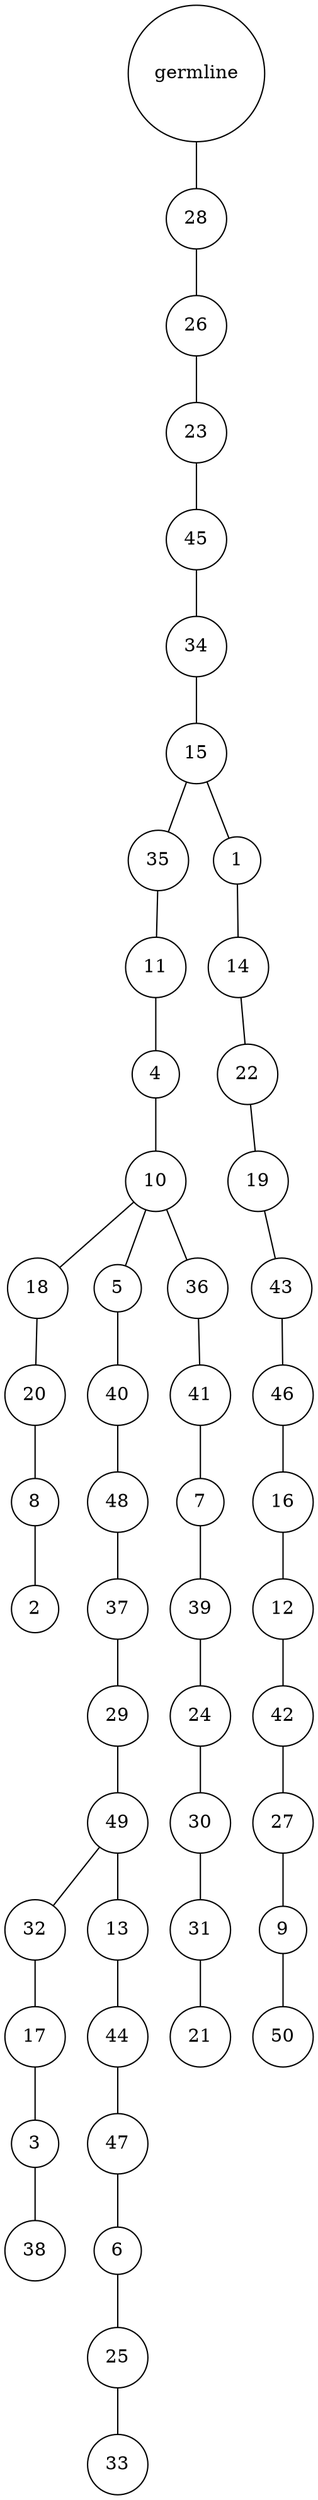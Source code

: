 graph {
	rankdir=UD;
	splines=line;
	node [shape=circle]
	"0x7f661b67ac40" [label="germline"];
	"0x7f661b67ac70" [label="28"];
	"0x7f661b67ac40" -- "0x7f661b67ac70" ;
	"0x7f661b67aca0" [label="26"];
	"0x7f661b67ac70" -- "0x7f661b67aca0" ;
	"0x7f661b67acd0" [label="23"];
	"0x7f661b67aca0" -- "0x7f661b67acd0" ;
	"0x7f661b67ad00" [label="45"];
	"0x7f661b67acd0" -- "0x7f661b67ad00" ;
	"0x7f661b67ad30" [label="34"];
	"0x7f661b67ad00" -- "0x7f661b67ad30" ;
	"0x7f661b67ad60" [label="15"];
	"0x7f661b67ad30" -- "0x7f661b67ad60" ;
	"0x7f661b67ad90" [label="35"];
	"0x7f661b67ad60" -- "0x7f661b67ad90" ;
	"0x7f661b67adc0" [label="11"];
	"0x7f661b67ad90" -- "0x7f661b67adc0" ;
	"0x7f661b67adf0" [label="4"];
	"0x7f661b67adc0" -- "0x7f661b67adf0" ;
	"0x7f661b67ae20" [label="10"];
	"0x7f661b67adf0" -- "0x7f661b67ae20" ;
	"0x7f661b67ae50" [label="18"];
	"0x7f661b67ae20" -- "0x7f661b67ae50" ;
	"0x7f661b67ae80" [label="20"];
	"0x7f661b67ae50" -- "0x7f661b67ae80" ;
	"0x7f661b67aeb0" [label="8"];
	"0x7f661b67ae80" -- "0x7f661b67aeb0" ;
	"0x7f661b67aee0" [label="2"];
	"0x7f661b67aeb0" -- "0x7f661b67aee0" ;
	"0x7f661b67af10" [label="5"];
	"0x7f661b67ae20" -- "0x7f661b67af10" ;
	"0x7f661b67af40" [label="40"];
	"0x7f661b67af10" -- "0x7f661b67af40" ;
	"0x7f661b67af70" [label="48"];
	"0x7f661b67af40" -- "0x7f661b67af70" ;
	"0x7f661b67afa0" [label="37"];
	"0x7f661b67af70" -- "0x7f661b67afa0" ;
	"0x7f661b67afd0" [label="29"];
	"0x7f661b67afa0" -- "0x7f661b67afd0" ;
	"0x7f661b607040" [label="49"];
	"0x7f661b67afd0" -- "0x7f661b607040" ;
	"0x7f661b607070" [label="32"];
	"0x7f661b607040" -- "0x7f661b607070" ;
	"0x7f661b6070a0" [label="17"];
	"0x7f661b607070" -- "0x7f661b6070a0" ;
	"0x7f661b6070d0" [label="3"];
	"0x7f661b6070a0" -- "0x7f661b6070d0" ;
	"0x7f661b607100" [label="38"];
	"0x7f661b6070d0" -- "0x7f661b607100" ;
	"0x7f661b607130" [label="13"];
	"0x7f661b607040" -- "0x7f661b607130" ;
	"0x7f661b607160" [label="44"];
	"0x7f661b607130" -- "0x7f661b607160" ;
	"0x7f661b607190" [label="47"];
	"0x7f661b607160" -- "0x7f661b607190" ;
	"0x7f661b6071c0" [label="6"];
	"0x7f661b607190" -- "0x7f661b6071c0" ;
	"0x7f661b6071f0" [label="25"];
	"0x7f661b6071c0" -- "0x7f661b6071f0" ;
	"0x7f661b607220" [label="33"];
	"0x7f661b6071f0" -- "0x7f661b607220" ;
	"0x7f661b607250" [label="36"];
	"0x7f661b67ae20" -- "0x7f661b607250" ;
	"0x7f661b607280" [label="41"];
	"0x7f661b607250" -- "0x7f661b607280" ;
	"0x7f661b6072b0" [label="7"];
	"0x7f661b607280" -- "0x7f661b6072b0" ;
	"0x7f661b6072e0" [label="39"];
	"0x7f661b6072b0" -- "0x7f661b6072e0" ;
	"0x7f661b607310" [label="24"];
	"0x7f661b6072e0" -- "0x7f661b607310" ;
	"0x7f661b607340" [label="30"];
	"0x7f661b607310" -- "0x7f661b607340" ;
	"0x7f661b607370" [label="31"];
	"0x7f661b607340" -- "0x7f661b607370" ;
	"0x7f661b6073a0" [label="21"];
	"0x7f661b607370" -- "0x7f661b6073a0" ;
	"0x7f661b6073d0" [label="1"];
	"0x7f661b67ad60" -- "0x7f661b6073d0" ;
	"0x7f661b607400" [label="14"];
	"0x7f661b6073d0" -- "0x7f661b607400" ;
	"0x7f661b607430" [label="22"];
	"0x7f661b607400" -- "0x7f661b607430" ;
	"0x7f661b607460" [label="19"];
	"0x7f661b607430" -- "0x7f661b607460" ;
	"0x7f661b607490" [label="43"];
	"0x7f661b607460" -- "0x7f661b607490" ;
	"0x7f661b6074c0" [label="46"];
	"0x7f661b607490" -- "0x7f661b6074c0" ;
	"0x7f661b6074f0" [label="16"];
	"0x7f661b6074c0" -- "0x7f661b6074f0" ;
	"0x7f661b607520" [label="12"];
	"0x7f661b6074f0" -- "0x7f661b607520" ;
	"0x7f661b607550" [label="42"];
	"0x7f661b607520" -- "0x7f661b607550" ;
	"0x7f661b607580" [label="27"];
	"0x7f661b607550" -- "0x7f661b607580" ;
	"0x7f661b6075b0" [label="9"];
	"0x7f661b607580" -- "0x7f661b6075b0" ;
	"0x7f661b6075e0" [label="50"];
	"0x7f661b6075b0" -- "0x7f661b6075e0" ;
}
